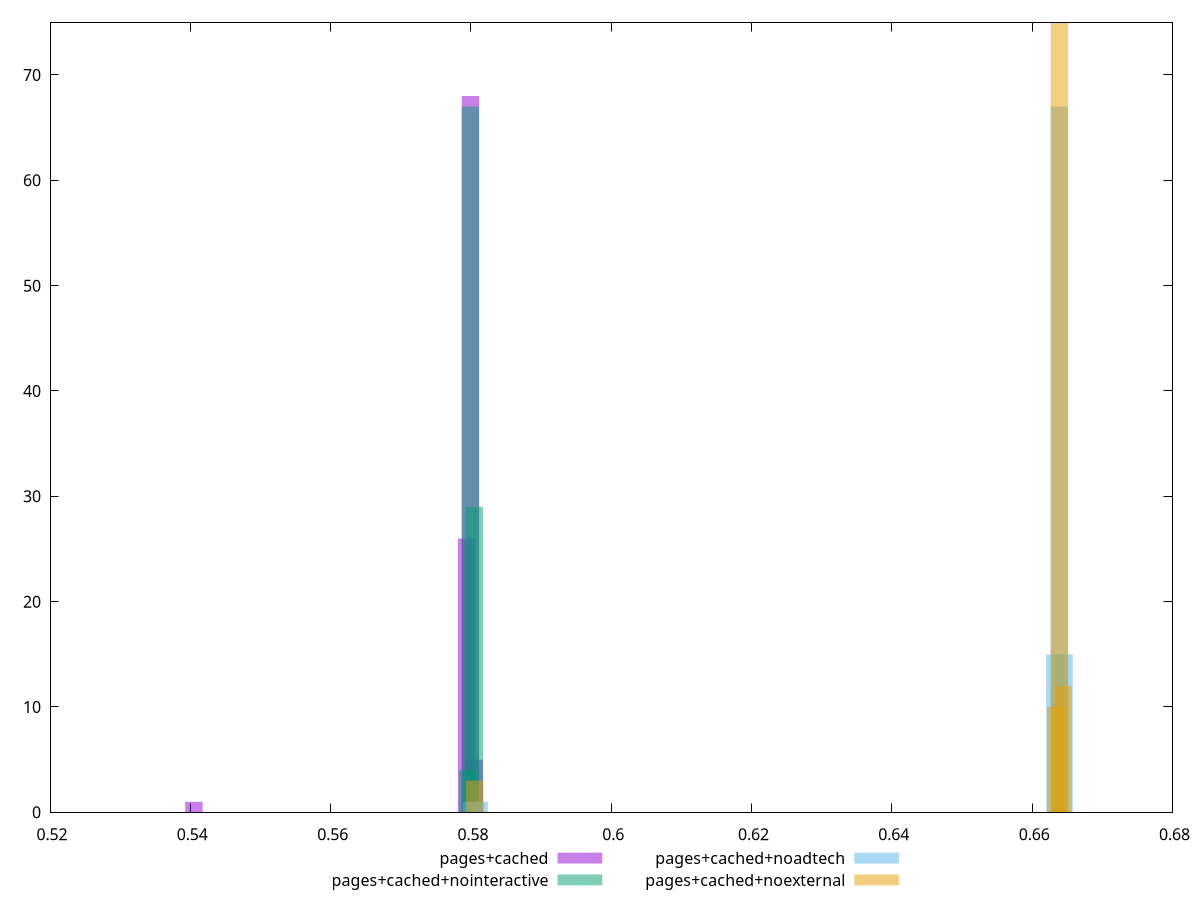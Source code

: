 $_pagesCached <<EOF
0.5405141542328713 1
0.5799324551263589 68
0.5793746489816398 26
0.5804902612710782 5
EOF
$_pagesCachedNointeractive <<EOF
0.5799088914242007 67
0.5804828692118195 29
0.5795262395657882 4
EOF
$_pagesCachedNoadtech <<EOF
0.6638874336501078 67
0.6645421549850685 15
0.6632327123151471 15
0.5805195836651174 1
0.5800831027751435 1
0.5811743050000779 1
EOF
$_pagesCachedNoexternal <<EOF
0.663351037161853 10
0.6638807292330496 75
0.580542510031454 3
0.6644104213042462 12
EOF
set key outside below
set terminal pngcairo
set output "report_00005_2020-11-02T22-26-11.212Z/uses-rel-preload/uses-rel-preload_pages+cached_pages+cached+nointeractive_pages+cached+noadtech_pages+cached+noexternal+hist.png"
set boxwidth 0.0024805600150439445
set style fill transparent solid 0.5 noborder
set yrange [0:75]
plot $_pagesCached title "pages+cached" with boxes ,$_pagesCachedNointeractive title "pages+cached+nointeractive" with boxes ,$_pagesCachedNoadtech title "pages+cached+noadtech" with boxes ,$_pagesCachedNoexternal title "pages+cached+noexternal" with boxes ,